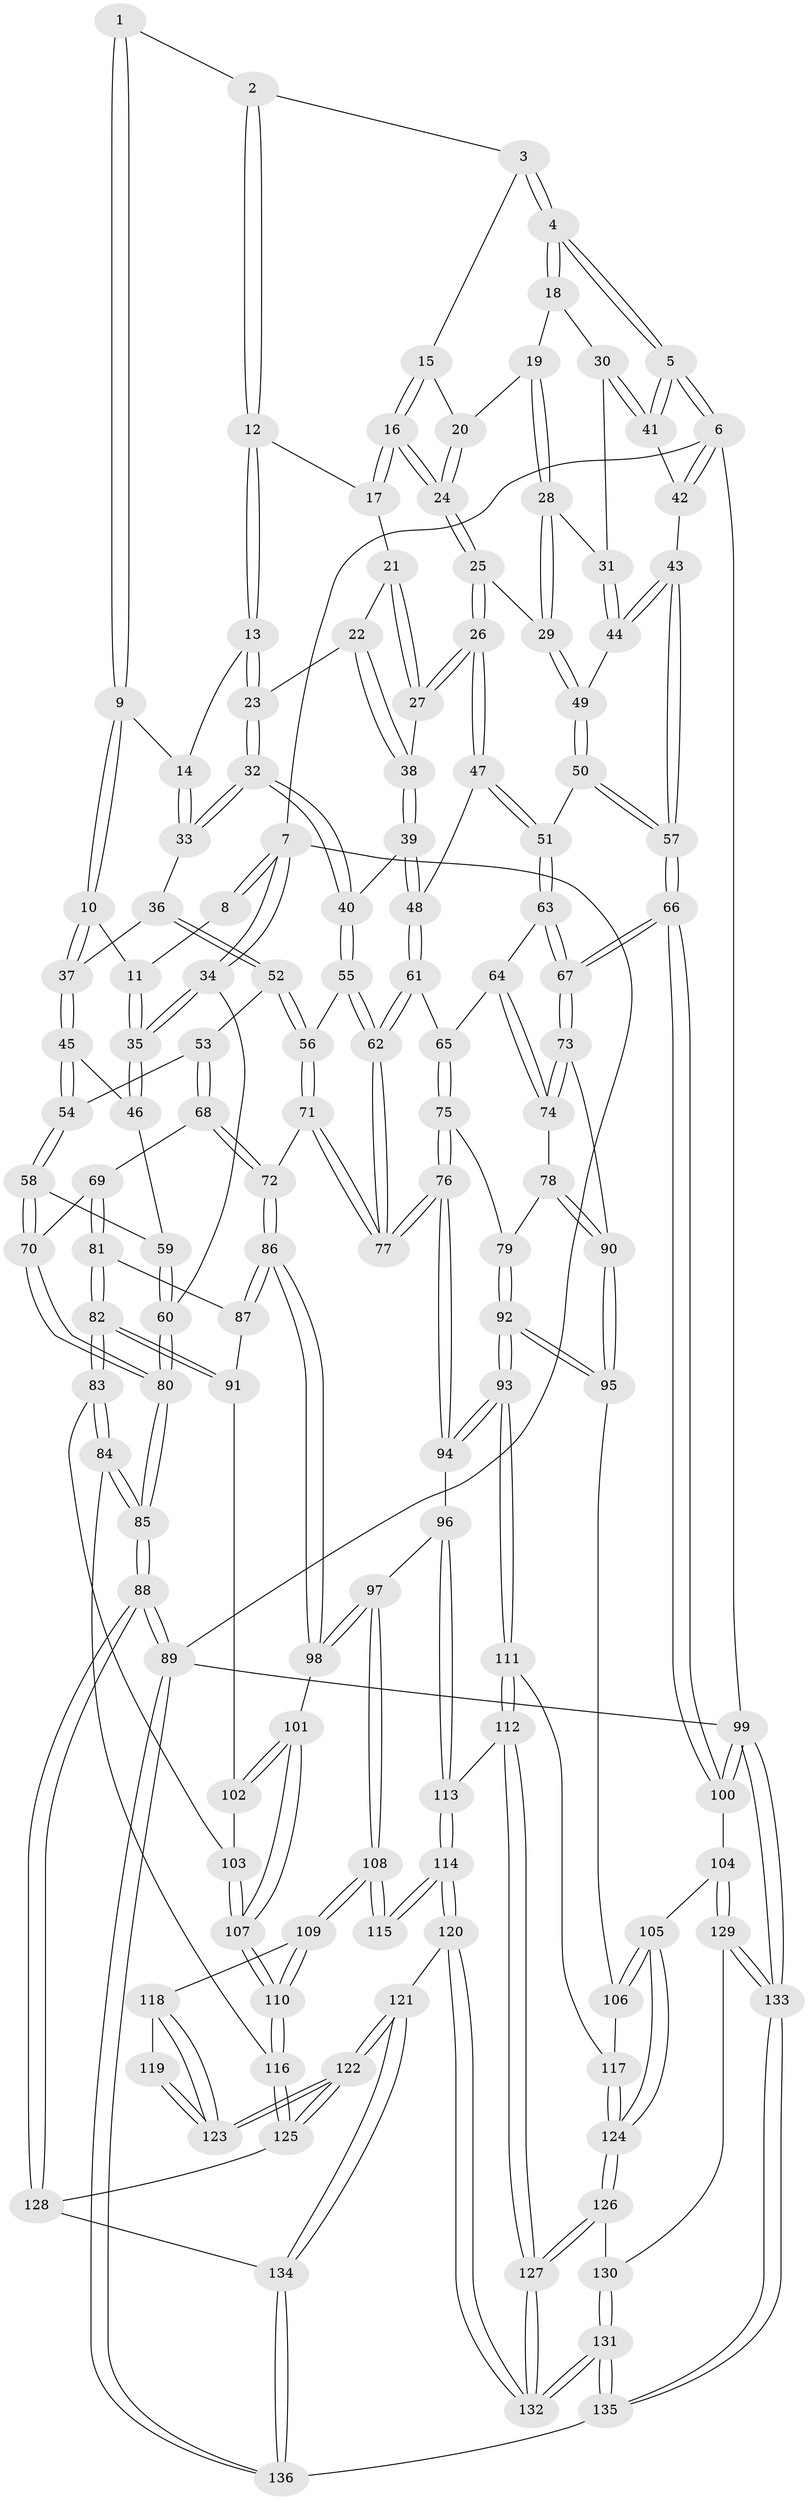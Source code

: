 // coarse degree distribution, {3: 0.09411764705882353, 5: 0.4117647058823529, 6: 0.09411764705882353, 4: 0.3764705882352941, 2: 0.011764705882352941, 1: 0.011764705882352941}
// Generated by graph-tools (version 1.1) at 2025/42/03/06/25 10:42:33]
// undirected, 136 vertices, 337 edges
graph export_dot {
graph [start="1"]
  node [color=gray90,style=filled];
  1 [pos="+0.17277375525111235+0"];
  2 [pos="+0.5261446811780305+0"];
  3 [pos="+0.8598656492414015+0"];
  4 [pos="+1+0"];
  5 [pos="+1+0"];
  6 [pos="+1+0"];
  7 [pos="+0+0"];
  8 [pos="+0.10447224556160309+0"];
  9 [pos="+0.22716315712124832+0.057819535356901014"];
  10 [pos="+0.20408179907008994+0.11278601185349345"];
  11 [pos="+0.06505434495980165+0.11782571249952138"];
  12 [pos="+0.52356055392872+0"];
  13 [pos="+0.41676534567572127+0.08807067994928892"];
  14 [pos="+0.4145608495440002+0.08841878677219464"];
  15 [pos="+0.7962050381181683+0"];
  16 [pos="+0.724190205197793+0.08751998717683666"];
  17 [pos="+0.5946363682086673+0.03867229033866222"];
  18 [pos="+0.9210539995472597+0.10436704786099874"];
  19 [pos="+0.8560415479098843+0.09309554488617283"];
  20 [pos="+0.8553549260820663+0.09226711268549488"];
  21 [pos="+0.5939072411921238+0.04151411467763148"];
  22 [pos="+0.4612222484079223+0.12583471819130174"];
  23 [pos="+0.4369558394817426+0.11306721709035902"];
  24 [pos="+0.7272822792081125+0.14954880405449406"];
  25 [pos="+0.7253514011488884+0.18224800485512507"];
  26 [pos="+0.6546229379842939+0.22011922732673703"];
  27 [pos="+0.5760274771102729+0.16955210920301933"];
  28 [pos="+0.8266857597967544+0.20435155273317843"];
  29 [pos="+0.8093706246325255+0.22024904648002835"];
  30 [pos="+0.9303806662411421+0.16450968438948424"];
  31 [pos="+0.9211696721286984+0.16952628981062687"];
  32 [pos="+0.40218801055300885+0.27820817154314387"];
  33 [pos="+0.30913356742859155+0.24156493600984363"];
  34 [pos="+0+0.1854512737164823"];
  35 [pos="+0+0.18246178354282028"];
  36 [pos="+0.2813880013603874+0.24040696426202357"];
  37 [pos="+0.22067665961542487+0.21382589041956704"];
  38 [pos="+0.5319885359342114+0.17574950436355402"];
  39 [pos="+0.4700399474676026+0.28246304728577804"];
  40 [pos="+0.42573447164010847+0.30013139366325814"];
  41 [pos="+0.9369357676546839+0.16763375764901273"];
  42 [pos="+1+0.31464628020011554"];
  43 [pos="+1+0.35049350980895083"];
  44 [pos="+0.9125963033663+0.2697285624989901"];
  45 [pos="+0.2051214059641147+0.22998181022112912"];
  46 [pos="+0.12441819504393013+0.25265265942398013"];
  47 [pos="+0.6504901500365775+0.24193109272594127"];
  48 [pos="+0.6218927662739703+0.33490755566669206"];
  49 [pos="+0.824545323125994+0.25809839411775465"];
  50 [pos="+0.8240310136066056+0.26148449527883794"];
  51 [pos="+0.8086029079570879+0.3530375311942789"];
  52 [pos="+0.29184291330020695+0.3818432420737678"];
  53 [pos="+0.2521531155663051+0.4007166749479748"];
  54 [pos="+0.18647422805737096+0.3579671060867247"];
  55 [pos="+0.4169181940383344+0.3929073666839931"];
  56 [pos="+0.3627064983742426+0.4023074366465242"];
  57 [pos="+1+0.49456099060794206"];
  58 [pos="+0.1051120576068574+0.4133131345425916"];
  59 [pos="+0.0937072494248312+0.3225034105237603"];
  60 [pos="+0+0.23869684447889591"];
  61 [pos="+0.6221984415097193+0.336332966270507"];
  62 [pos="+0.4806452710327098+0.47820063328737833"];
  63 [pos="+0.8083313966195699+0.35881542187294446"];
  64 [pos="+0.747465119347169+0.3865619296941662"];
  65 [pos="+0.6690553542599427+0.37882589899914504"];
  66 [pos="+1+0.5134176277674217"];
  67 [pos="+0.9983228146266938+0.5012207877109203"];
  68 [pos="+0.24382540892329974+0.45155779418977865"];
  69 [pos="+0.11177261896076865+0.4308524951214992"];
  70 [pos="+0.10357853748308325+0.41566328497937"];
  71 [pos="+0.28165143840593454+0.5197939864139395"];
  72 [pos="+0.2619366214406254+0.5284676590659895"];
  73 [pos="+0.9853249996230576+0.5055609756621748"];
  74 [pos="+0.755726611247474+0.5196431582892044"];
  75 [pos="+0.6550646779652785+0.47086494318748456"];
  76 [pos="+0.4921359898325655+0.532255755048713"];
  77 [pos="+0.4863232634958746+0.5200002912907186"];
  78 [pos="+0.7414830894272836+0.5299871203979577"];
  79 [pos="+0.7132534782231595+0.5366079455918941"];
  80 [pos="+0+0.4144247602821515"];
  81 [pos="+0.12342985550622379+0.4767329722400877"];
  82 [pos="+0.01544154067413102+0.6120593396833456"];
  83 [pos="+0+0.6261726246676038"];
  84 [pos="+0+0.6488392838843051"];
  85 [pos="+0+0.650585650039785"];
  86 [pos="+0.2563756234687385+0.5375351666220839"];
  87 [pos="+0.19020500587032582+0.5379034180916747"];
  88 [pos="+0+1"];
  89 [pos="+0+1"];
  90 [pos="+0.7988937535233214+0.6461476805438373"];
  91 [pos="+0.14983592630027778+0.5832516643004714"];
  92 [pos="+0.6212413057792716+0.6601901130618069"];
  93 [pos="+0.582606931408049+0.6753746912136755"];
  94 [pos="+0.5007149252299505+0.5973882877793829"];
  95 [pos="+0.7801150697774062+0.685126982043932"];
  96 [pos="+0.4176088668445524+0.6376789644497108"];
  97 [pos="+0.3632887514799192+0.6618706185290064"];
  98 [pos="+0.2822830787546422+0.6226459656624665"];
  99 [pos="+1+1"];
  100 [pos="+1+0.6576231748119136"];
  101 [pos="+0.23156525568967704+0.6654226185808568"];
  102 [pos="+0.16981203691864521+0.6385750031052168"];
  103 [pos="+0.11534979350519298+0.6768990573151948"];
  104 [pos="+0.9481182376380892+0.7755292676199107"];
  105 [pos="+0.8722440751694612+0.7673942213949089"];
  106 [pos="+0.7809395229790396+0.6864547572188558"];
  107 [pos="+0.19125245034266136+0.7774380481693601"];
  108 [pos="+0.35333215184166056+0.7265216916630951"];
  109 [pos="+0.19750513855495097+0.7795896969508607"];
  110 [pos="+0.19128638256366104+0.778075968515513"];
  111 [pos="+0.5793475619146017+0.7493550513284142"];
  112 [pos="+0.5546362654158814+0.8165182344991102"];
  113 [pos="+0.4497198010639403+0.8570668675805638"];
  114 [pos="+0.4436680150288145+0.8595931387606871"];
  115 [pos="+0.364315858536143+0.7573710436881579"];
  116 [pos="+0.16933633830113842+0.798458980089507"];
  117 [pos="+0.7279735394751784+0.7961743407962412"];
  118 [pos="+0.2539694786843452+0.8177712639010373"];
  119 [pos="+0.33784471291263773+0.7795678910918479"];
  120 [pos="+0.38239743053210445+0.9426852983076266"];
  121 [pos="+0.36783355177557736+0.9594313126571238"];
  122 [pos="+0.34478349816958+0.9360657581860319"];
  123 [pos="+0.2924699397798674+0.8579361636871753"];
  124 [pos="+0.7704842362013964+0.8434846996603677"];
  125 [pos="+0.1366011757136153+0.8637156016969552"];
  126 [pos="+0.7697281331381811+0.846609332850693"];
  127 [pos="+0.6168428852033301+0.9057242036106108"];
  128 [pos="+0.12147506122718865+0.8820596920257977"];
  129 [pos="+0.8923693410243996+0.96727400902031"];
  130 [pos="+0.7880969503304786+0.9015607027695133"];
  131 [pos="+0.6512324126125821+1"];
  132 [pos="+0.6373591692705723+0.9886731960708298"];
  133 [pos="+1+1"];
  134 [pos="+0.3513878960353391+1"];
  135 [pos="+0.6618436487308051+1"];
  136 [pos="+0.34449704594253405+1"];
  1 -- 2;
  1 -- 9;
  1 -- 9;
  2 -- 3;
  2 -- 12;
  2 -- 12;
  3 -- 4;
  3 -- 4;
  3 -- 15;
  4 -- 5;
  4 -- 5;
  4 -- 18;
  4 -- 18;
  5 -- 6;
  5 -- 6;
  5 -- 41;
  5 -- 41;
  6 -- 7;
  6 -- 42;
  6 -- 42;
  6 -- 99;
  7 -- 8;
  7 -- 8;
  7 -- 34;
  7 -- 34;
  7 -- 89;
  8 -- 11;
  9 -- 10;
  9 -- 10;
  9 -- 14;
  10 -- 11;
  10 -- 37;
  10 -- 37;
  11 -- 35;
  11 -- 35;
  12 -- 13;
  12 -- 13;
  12 -- 17;
  13 -- 14;
  13 -- 23;
  13 -- 23;
  14 -- 33;
  14 -- 33;
  15 -- 16;
  15 -- 16;
  15 -- 20;
  16 -- 17;
  16 -- 17;
  16 -- 24;
  16 -- 24;
  17 -- 21;
  18 -- 19;
  18 -- 30;
  19 -- 20;
  19 -- 28;
  19 -- 28;
  20 -- 24;
  20 -- 24;
  21 -- 22;
  21 -- 27;
  21 -- 27;
  22 -- 23;
  22 -- 38;
  22 -- 38;
  23 -- 32;
  23 -- 32;
  24 -- 25;
  24 -- 25;
  25 -- 26;
  25 -- 26;
  25 -- 29;
  26 -- 27;
  26 -- 27;
  26 -- 47;
  26 -- 47;
  27 -- 38;
  28 -- 29;
  28 -- 29;
  28 -- 31;
  29 -- 49;
  29 -- 49;
  30 -- 31;
  30 -- 41;
  30 -- 41;
  31 -- 44;
  31 -- 44;
  32 -- 33;
  32 -- 33;
  32 -- 40;
  32 -- 40;
  33 -- 36;
  34 -- 35;
  34 -- 35;
  34 -- 60;
  35 -- 46;
  35 -- 46;
  36 -- 37;
  36 -- 52;
  36 -- 52;
  37 -- 45;
  37 -- 45;
  38 -- 39;
  38 -- 39;
  39 -- 40;
  39 -- 48;
  39 -- 48;
  40 -- 55;
  40 -- 55;
  41 -- 42;
  42 -- 43;
  43 -- 44;
  43 -- 44;
  43 -- 57;
  43 -- 57;
  44 -- 49;
  45 -- 46;
  45 -- 54;
  45 -- 54;
  46 -- 59;
  47 -- 48;
  47 -- 51;
  47 -- 51;
  48 -- 61;
  48 -- 61;
  49 -- 50;
  49 -- 50;
  50 -- 51;
  50 -- 57;
  50 -- 57;
  51 -- 63;
  51 -- 63;
  52 -- 53;
  52 -- 56;
  52 -- 56;
  53 -- 54;
  53 -- 68;
  53 -- 68;
  54 -- 58;
  54 -- 58;
  55 -- 56;
  55 -- 62;
  55 -- 62;
  56 -- 71;
  56 -- 71;
  57 -- 66;
  57 -- 66;
  58 -- 59;
  58 -- 70;
  58 -- 70;
  59 -- 60;
  59 -- 60;
  60 -- 80;
  60 -- 80;
  61 -- 62;
  61 -- 62;
  61 -- 65;
  62 -- 77;
  62 -- 77;
  63 -- 64;
  63 -- 67;
  63 -- 67;
  64 -- 65;
  64 -- 74;
  64 -- 74;
  65 -- 75;
  65 -- 75;
  66 -- 67;
  66 -- 67;
  66 -- 100;
  66 -- 100;
  67 -- 73;
  67 -- 73;
  68 -- 69;
  68 -- 72;
  68 -- 72;
  69 -- 70;
  69 -- 81;
  69 -- 81;
  70 -- 80;
  70 -- 80;
  71 -- 72;
  71 -- 77;
  71 -- 77;
  72 -- 86;
  72 -- 86;
  73 -- 74;
  73 -- 74;
  73 -- 90;
  74 -- 78;
  75 -- 76;
  75 -- 76;
  75 -- 79;
  76 -- 77;
  76 -- 77;
  76 -- 94;
  76 -- 94;
  78 -- 79;
  78 -- 90;
  78 -- 90;
  79 -- 92;
  79 -- 92;
  80 -- 85;
  80 -- 85;
  81 -- 82;
  81 -- 82;
  81 -- 87;
  82 -- 83;
  82 -- 83;
  82 -- 91;
  82 -- 91;
  83 -- 84;
  83 -- 84;
  83 -- 103;
  84 -- 85;
  84 -- 85;
  84 -- 116;
  85 -- 88;
  85 -- 88;
  86 -- 87;
  86 -- 87;
  86 -- 98;
  86 -- 98;
  87 -- 91;
  88 -- 89;
  88 -- 89;
  88 -- 128;
  88 -- 128;
  89 -- 136;
  89 -- 136;
  89 -- 99;
  90 -- 95;
  90 -- 95;
  91 -- 102;
  92 -- 93;
  92 -- 93;
  92 -- 95;
  92 -- 95;
  93 -- 94;
  93 -- 94;
  93 -- 111;
  93 -- 111;
  94 -- 96;
  95 -- 106;
  96 -- 97;
  96 -- 113;
  96 -- 113;
  97 -- 98;
  97 -- 98;
  97 -- 108;
  97 -- 108;
  98 -- 101;
  99 -- 100;
  99 -- 100;
  99 -- 133;
  99 -- 133;
  100 -- 104;
  101 -- 102;
  101 -- 102;
  101 -- 107;
  101 -- 107;
  102 -- 103;
  103 -- 107;
  103 -- 107;
  104 -- 105;
  104 -- 129;
  104 -- 129;
  105 -- 106;
  105 -- 106;
  105 -- 124;
  105 -- 124;
  106 -- 117;
  107 -- 110;
  107 -- 110;
  108 -- 109;
  108 -- 109;
  108 -- 115;
  108 -- 115;
  109 -- 110;
  109 -- 110;
  109 -- 118;
  110 -- 116;
  110 -- 116;
  111 -- 112;
  111 -- 112;
  111 -- 117;
  112 -- 113;
  112 -- 127;
  112 -- 127;
  113 -- 114;
  113 -- 114;
  114 -- 115;
  114 -- 115;
  114 -- 120;
  114 -- 120;
  116 -- 125;
  116 -- 125;
  117 -- 124;
  117 -- 124;
  118 -- 119;
  118 -- 123;
  118 -- 123;
  119 -- 123;
  119 -- 123;
  120 -- 121;
  120 -- 132;
  120 -- 132;
  121 -- 122;
  121 -- 122;
  121 -- 134;
  121 -- 134;
  122 -- 123;
  122 -- 123;
  122 -- 125;
  122 -- 125;
  124 -- 126;
  124 -- 126;
  125 -- 128;
  126 -- 127;
  126 -- 127;
  126 -- 130;
  127 -- 132;
  127 -- 132;
  128 -- 134;
  129 -- 130;
  129 -- 133;
  129 -- 133;
  130 -- 131;
  130 -- 131;
  131 -- 132;
  131 -- 132;
  131 -- 135;
  131 -- 135;
  133 -- 135;
  133 -- 135;
  134 -- 136;
  134 -- 136;
  135 -- 136;
}
